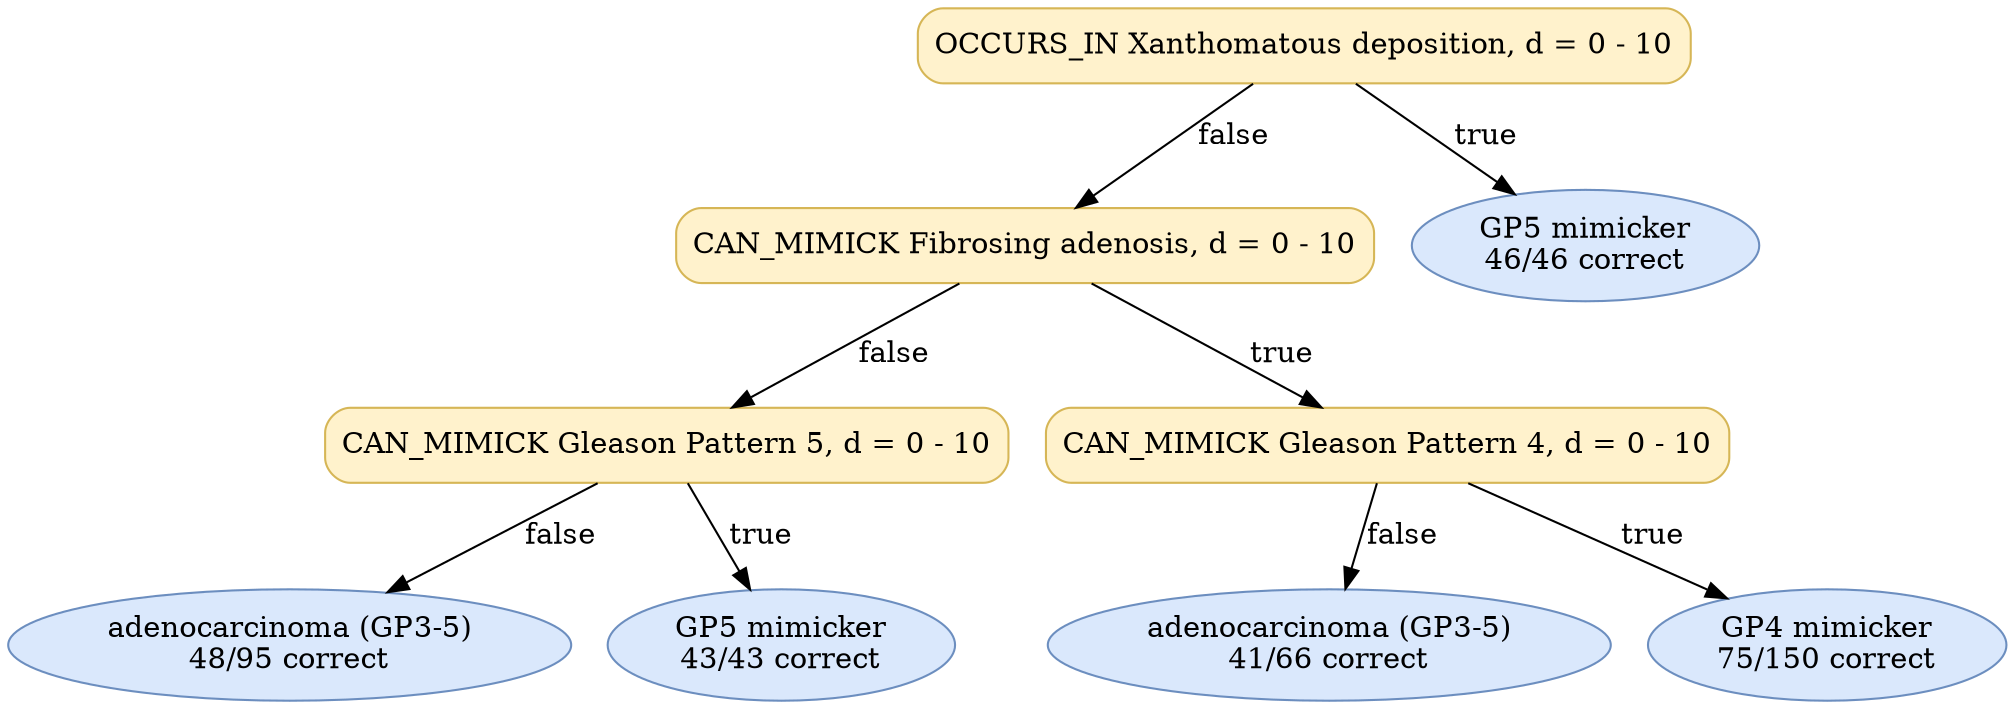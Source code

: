 digraph "DT" {
fontname="Times-Roman";
label="";
node [fontname="Times-Roman"];
Node1 [color="#D6B656", fillcolor="#FFF2CC", label="OCCURS_IN Xanthomatous deposition, d = 0 - 10", shape="box", style="rounded,filled"];
Node2 [color="#D6B656", fillcolor="#FFF2CC", label="CAN_MIMICK Fibrosing adenosis, d = 0 - 10", shape="box", style="rounded,filled"];
Node3 [color="#D6B656", fillcolor="#FFF2CC", label="CAN_MIMICK Gleason Pattern 5, d = 0 - 10", shape="box", style="rounded,filled"];
Node4 [color="#6C8EBF", fillcolor="#DAE8FC", label=<adenocarcinoma (GP3-5)<br/>48/95 correct>, shape="ellipse", style="rounded,filled"];
Node5 [color="#6C8EBF", fillcolor="#DAE8FC", label=<GP5 mimicker<br/>43/43 correct>, shape="ellipse", style="rounded,filled"];
Node6 [color="#D6B656", fillcolor="#FFF2CC", label="CAN_MIMICK Gleason Pattern 4, d = 0 - 10", shape="box", style="rounded,filled"];
Node7 [color="#6C8EBF", fillcolor="#DAE8FC", label=<adenocarcinoma (GP3-5)<br/>41/66 correct>, shape="ellipse", style="rounded,filled"];
Node8 [color="#6C8EBF", fillcolor="#DAE8FC", label=<GP4 mimicker<br/>75/150 correct>, shape="ellipse", style="rounded,filled"];
Node9 [color="#6C8EBF", fillcolor="#DAE8FC", label=<GP5 mimicker<br/>46/46 correct>, shape="ellipse", style="rounded,filled"];
Node1 -> Node2  [key=0, label="false"];
Node1 -> Node9  [key=0, label="true"];
Node2 -> Node3  [key=0, label="false"];
Node2 -> Node6  [key=0, label="true"];
Node3 -> Node4  [key=0, label="false"];
Node3 -> Node5  [key=0, label="true"];
Node6 -> Node7  [key=0, label="false"];
Node6 -> Node8  [key=0, label="true"];
}
